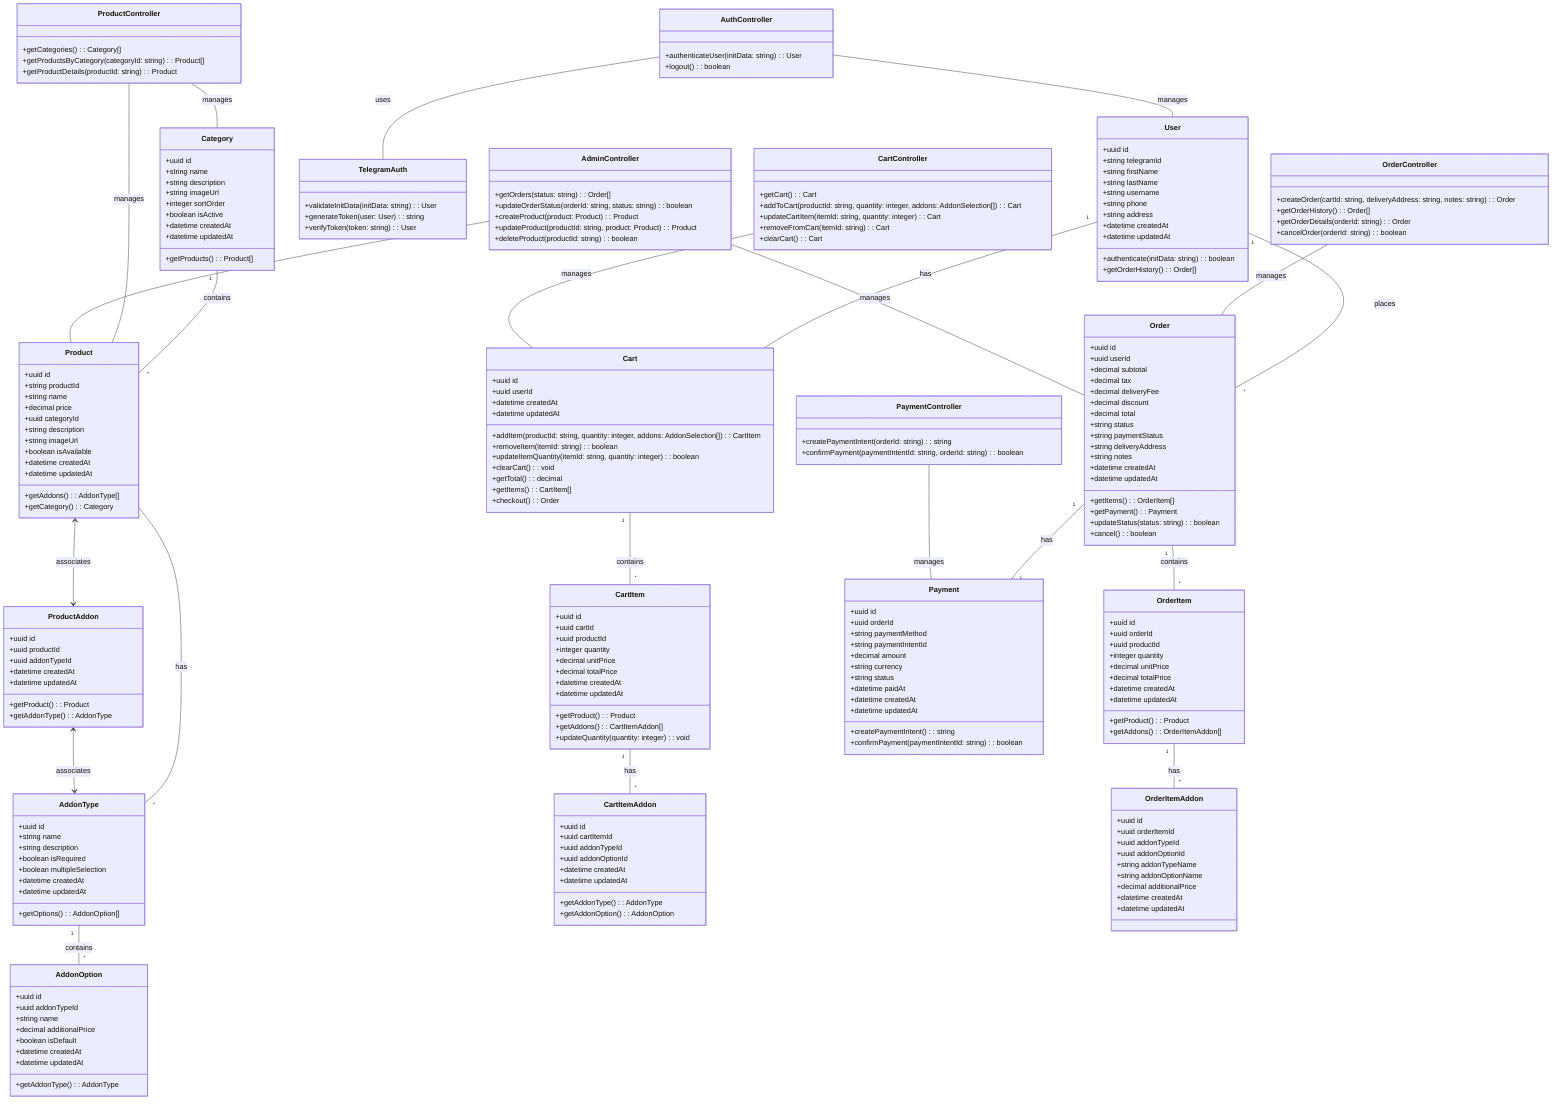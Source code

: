 classDiagram
    class User {
        +uuid id
        +string telegramId
        +string firstName
        +string lastName
        +string username
        +string phone
        +string address
        +datetime createdAt
        +datetime updatedAt
        +authenticate(initData: string): boolean
        +getOrderHistory(): Order[]
    }

    class Category {
        +uuid id
        +string name
        +string description
        +string imageUrl
        +integer sortOrder
        +boolean isActive
        +datetime createdAt
        +datetime updatedAt
        +getProducts(): Product[]
    }

    class Product {
        +uuid id
        +string productId
        +string name
        +decimal price
        +uuid categoryId
        +string description
        +string imageUrl
        +boolean isAvailable
        +datetime createdAt
        +datetime updatedAt
        +getAddons(): AddonType[]
        +getCategory(): Category
    }

    class AddonType {
        +uuid id
        +string name
        +string description
        +boolean isRequired
        +boolean multipleSelection
        +datetime createdAt
        +datetime updatedAt
        +getOptions(): AddonOption[]
    }

    class AddonOption {
        +uuid id
        +uuid addonTypeId
        +string name
        +decimal additionalPrice
        +boolean isDefault
        +datetime createdAt
        +datetime updatedAt
        +getAddonType(): AddonType
    }

    class ProductAddon {
        +uuid id
        +uuid productId
        +uuid addonTypeId
        +datetime createdAt
        +datetime updatedAt
        +getProduct(): Product
        +getAddonType(): AddonType
    }

    class Cart {
        +uuid id
        +uuid userId
        +datetime createdAt
        +datetime updatedAt
        +addItem(productId: string, quantity: integer, addons: AddonSelection[]): CartItem
        +removeItem(itemId: string): boolean
        +updateItemQuantity(itemId: string, quantity: integer): boolean
        +clearCart(): void
        +getTotal(): decimal
        +getItems(): CartItem[]
        +checkout(): Order
    }

    class CartItem {
        +uuid id
        +uuid cartId
        +uuid productId
        +integer quantity
        +decimal unitPrice
        +decimal totalPrice
        +datetime createdAt
        +datetime updatedAt
        +getProduct(): Product
        +getAddons(): CartItemAddon[]
        +updateQuantity(quantity: integer): void
    }

    class CartItemAddon {
        +uuid id
        +uuid cartItemId
        +uuid addonTypeId
        +uuid addonOptionId
        +datetime createdAt
        +datetime updatedAt
        +getAddonType(): AddonType
        +getAddonOption(): AddonOption
    }

    class Order {
        +uuid id
        +uuid userId
        +decimal subtotal
        +decimal tax
        +decimal deliveryFee
        +decimal discount
        +decimal total
        +string status
        +string paymentStatus
        +string deliveryAddress
        +string notes
        +datetime createdAt
        +datetime updatedAt
        +getItems(): OrderItem[]
        +getPayment(): Payment
        +updateStatus(status: string): boolean
        +cancel(): boolean
    }

    class OrderItem {
        +uuid id
        +uuid orderId
        +uuid productId
        +integer quantity
        +decimal unitPrice
        +decimal totalPrice
        +datetime createdAt
        +datetime updatedAt
        +getProduct(): Product
        +getAddons(): OrderItemAddon[]
    }

    class OrderItemAddon {
        +uuid id
        +uuid orderItemId
        +uuid addonTypeId
        +uuid addonOptionId
        +string addonTypeName
        +string addonOptionName
        +decimal additionalPrice
        +datetime createdAt
        +datetime updatedAt
    }

    class Payment {
        +uuid id
        +uuid orderId
        +string paymentMethod
        +string paymentIntentId
        +decimal amount
        +string currency
        +string status
        +datetime paidAt
        +datetime createdAt
        +datetime updatedAt
        +createPaymentIntent(): string
        +confirmPayment(paymentIntentId: string): boolean
    }

    class TelegramAuth {
        +validateInitData(initData: string): User
        +generateToken(user: User): string
        +verifyToken(token: string): User
    }

    class AuthController {
        +authenticateUser(initData: string): User
        +logout(): boolean
    }

    class ProductController {
        +getCategories(): Category[]
        +getProductsByCategory(categoryId: string): Product[]
        +getProductDetails(productId: string): Product
    }

    class CartController {
        +getCart(): Cart
        +addToCart(productId: string, quantity: integer, addons: AddonSelection[]): Cart
        +updateCartItem(itemId: string, quantity: integer): Cart
        +removeFromCart(itemId: string): Cart
        +clearCart(): Cart
    }

    class OrderController {
        +createOrder(cartId: string, deliveryAddress: string, notes: string): Order
        +getOrderHistory(): Order[]
        +getOrderDetails(orderId: string): Order
        +cancelOrder(orderId: string): boolean
    }

    class PaymentController {
        +createPaymentIntent(orderId: string): string
        +confirmPayment(paymentIntentId: string, orderId: string): boolean
    }

    class AdminController {
        +getOrders(status: string): Order[]
        +updateOrderStatus(orderId: string, status: string): boolean
        +createProduct(product: Product): Product
        +updateProduct(productId: string, product: Product): Product
        +deleteProduct(productId: string): boolean
    }

    User "1" -- "*" Order: places
    User "1" -- "1" Cart: has
    Category "1" -- "*" Product: contains
    Product "*" -- "*" AddonType: has
    AddonType "1" -- "*" AddonOption: contains
    Product <--> ProductAddon: associates
    ProductAddon <--> AddonType: associates
    Cart "1" -- "*" CartItem: contains
    CartItem "1" -- "*" CartItemAddon: has
    Order "1" -- "*" OrderItem: contains
    OrderItem "1" -- "*" OrderItemAddon: has
    Order "1" -- "1" Payment: has
    AuthController -- TelegramAuth: uses
    AuthController -- User: manages
    ProductController -- Product: manages
    ProductController -- Category: manages
    CartController -- Cart: manages
    OrderController -- Order: manages
    PaymentController -- Payment: manages
    AdminController -- Order: manages
    AdminController -- Product: manages